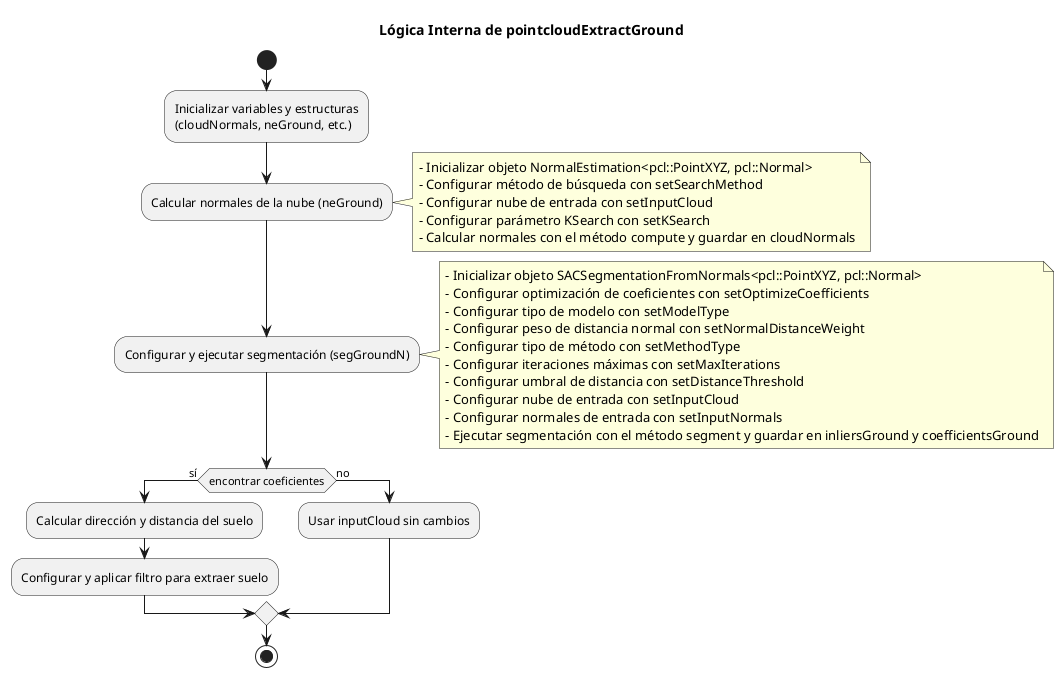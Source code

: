 @startuml
title Lógica Interna de pointcloudExtractGround

start
:Inicializar variables y estructuras 
(cloudNormals, neGround, etc.);
:Calcular normales de la nube (neGround);

note right
    - Inicializar objeto NormalEstimation<pcl::PointXYZ, pcl::Normal>
    - Configurar método de búsqueda con setSearchMethod
    - Configurar nube de entrada con setInputCloud
    - Configurar parámetro KSearch con setKSearch
    - Calcular normales con el método compute y guardar en cloudNormals
end note

:Configurar y ejecutar segmentación (segGroundN);

note right
    - Inicializar objeto SACSegmentationFromNormals<pcl::PointXYZ, pcl::Normal>
    - Configurar optimización de coeficientes con setOptimizeCoefficients
    - Configurar tipo de modelo con setModelType
    - Configurar peso de distancia normal con setNormalDistanceWeight
    - Configurar tipo de método con setMethodType
    - Configurar iteraciones máximas con setMaxIterations
    - Configurar umbral de distancia con setDistanceThreshold
    - Configurar nube de entrada con setInputCloud
    - Configurar normales de entrada con setInputNormals
    - Ejecutar segmentación con el método segment y guardar en inliersGround y coefficientsGround
end note

if (encontrar coeficientes) then (sí)
    :Calcular dirección y distancia del suelo;
    :Configurar y aplicar filtro para extraer suelo;
else (no)
    :Usar inputCloud sin cambios;
endif
stop
@enduml
